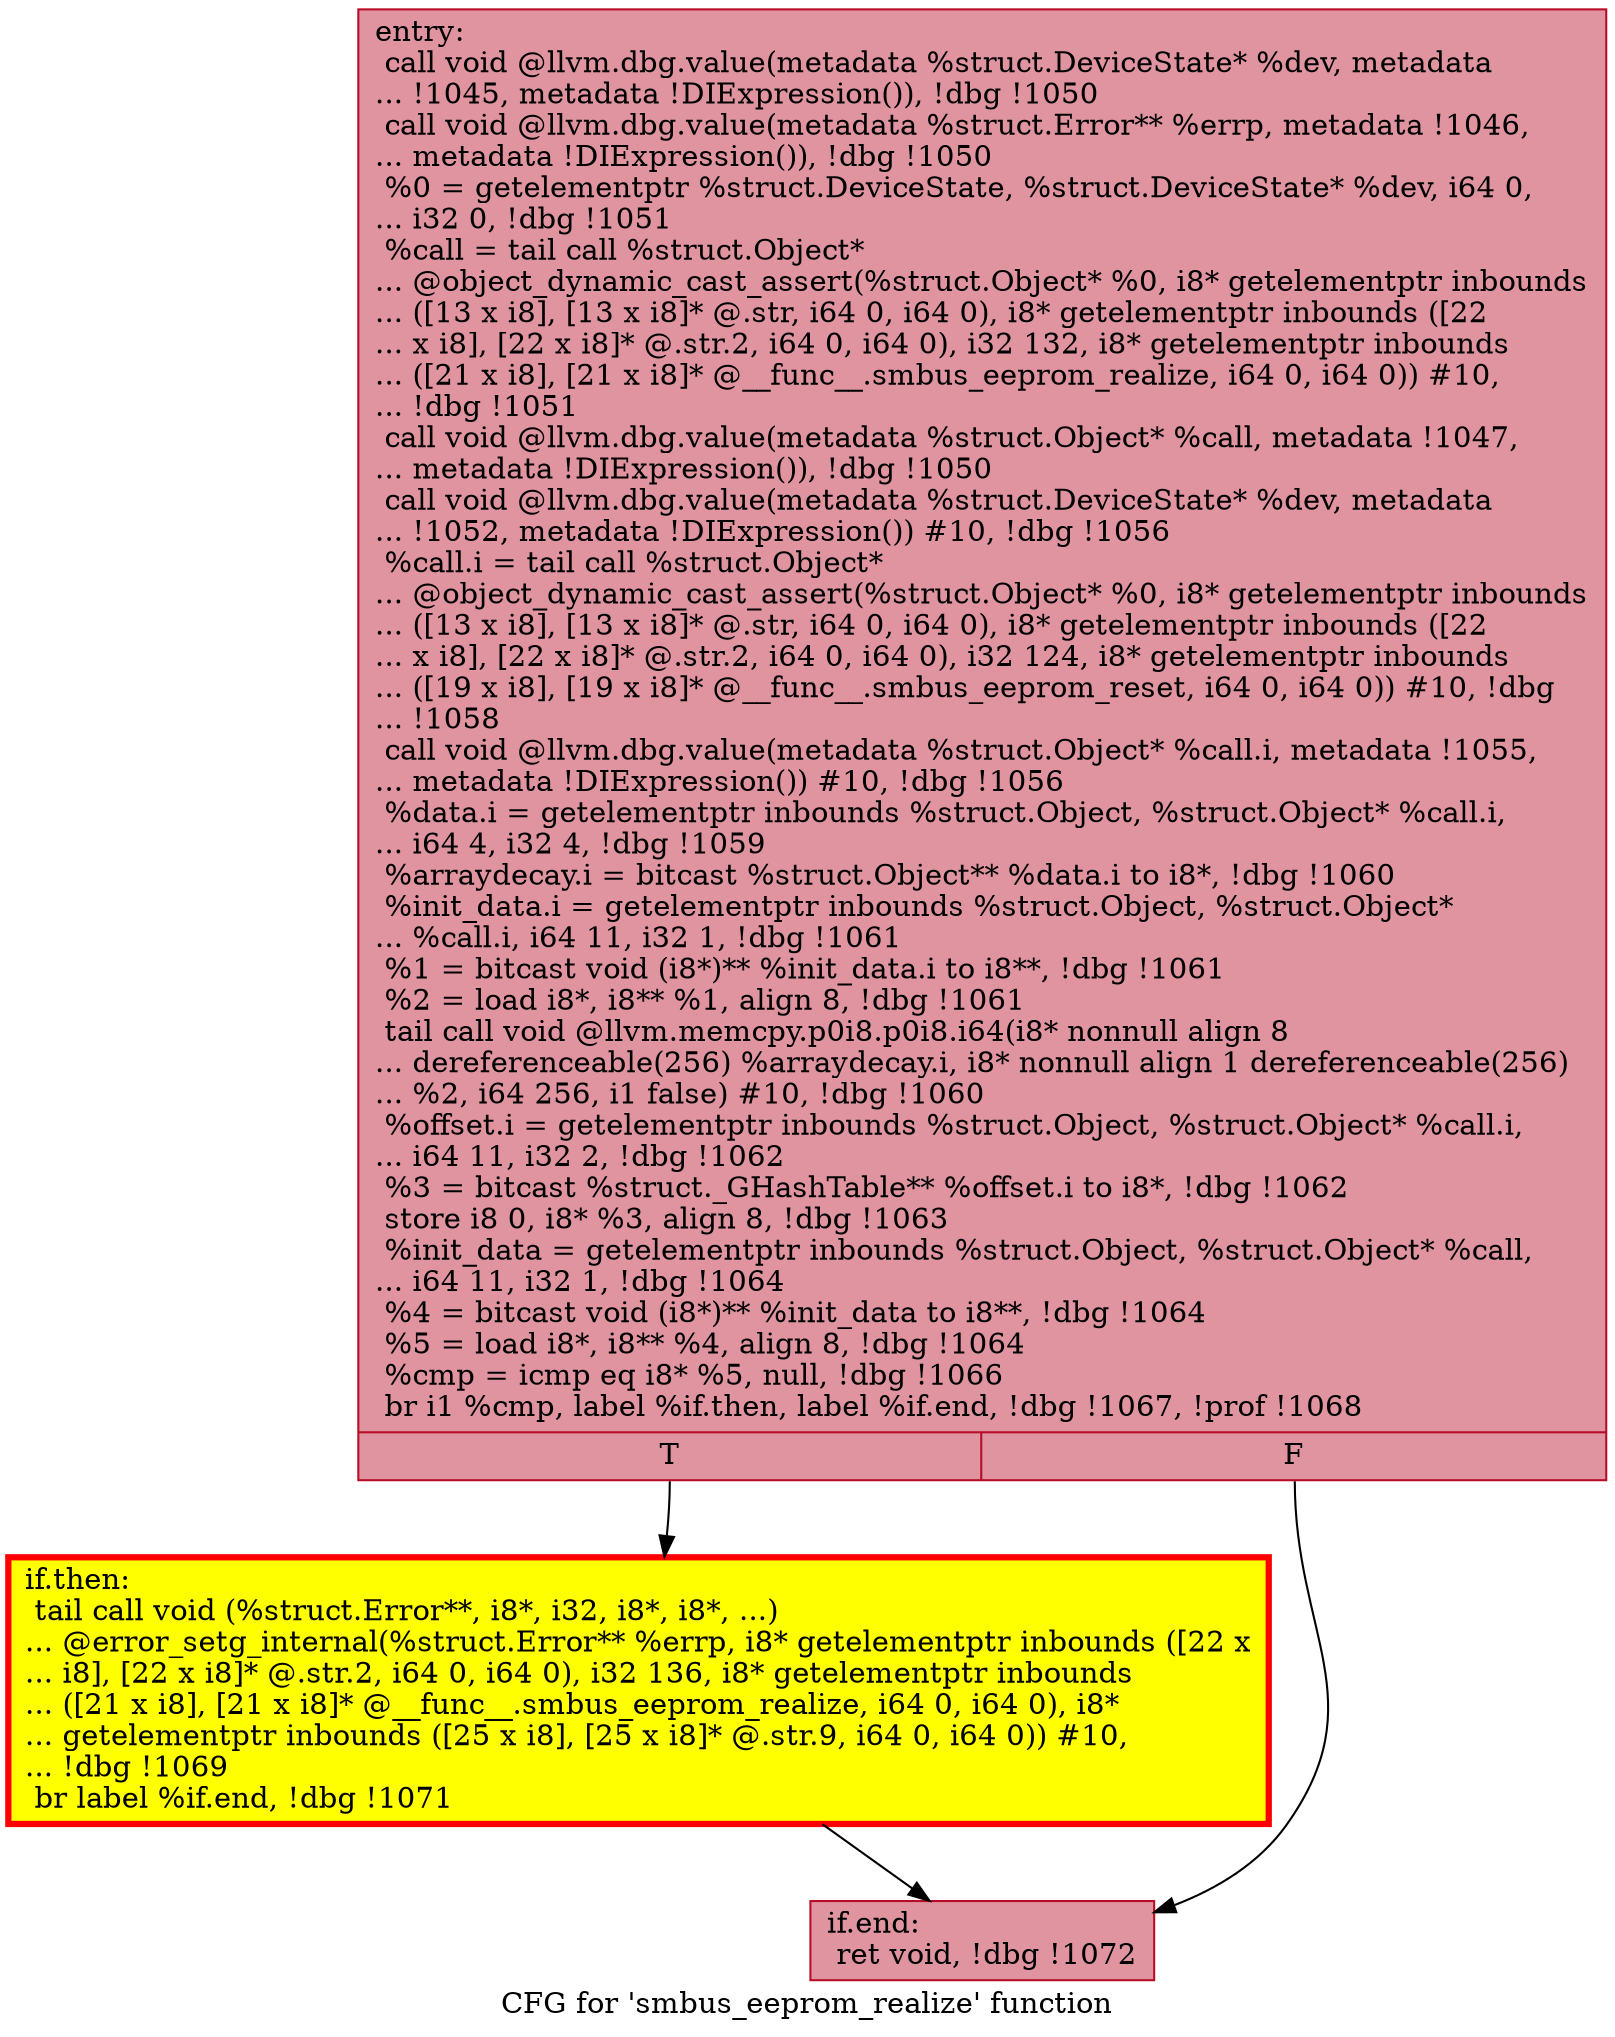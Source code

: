 digraph "CFG for 'smbus_eeprom_realize' function" {
	label="CFG for 'smbus_eeprom_realize' function";

	Node0x557784585160 [shape=record,color="#b70d28ff", style=filled, fillcolor="#b70d2870",label="{entry:\l  call void @llvm.dbg.value(metadata %struct.DeviceState* %dev, metadata\l... !1045, metadata !DIExpression()), !dbg !1050\l  call void @llvm.dbg.value(metadata %struct.Error** %errp, metadata !1046,\l... metadata !DIExpression()), !dbg !1050\l  %0 = getelementptr %struct.DeviceState, %struct.DeviceState* %dev, i64 0,\l... i32 0, !dbg !1051\l  %call = tail call %struct.Object*\l... @object_dynamic_cast_assert(%struct.Object* %0, i8* getelementptr inbounds\l... ([13 x i8], [13 x i8]* @.str, i64 0, i64 0), i8* getelementptr inbounds ([22\l... x i8], [22 x i8]* @.str.2, i64 0, i64 0), i32 132, i8* getelementptr inbounds\l... ([21 x i8], [21 x i8]* @__func__.smbus_eeprom_realize, i64 0, i64 0)) #10,\l... !dbg !1051\l  call void @llvm.dbg.value(metadata %struct.Object* %call, metadata !1047,\l... metadata !DIExpression()), !dbg !1050\l  call void @llvm.dbg.value(metadata %struct.DeviceState* %dev, metadata\l... !1052, metadata !DIExpression()) #10, !dbg !1056\l  %call.i = tail call %struct.Object*\l... @object_dynamic_cast_assert(%struct.Object* %0, i8* getelementptr inbounds\l... ([13 x i8], [13 x i8]* @.str, i64 0, i64 0), i8* getelementptr inbounds ([22\l... x i8], [22 x i8]* @.str.2, i64 0, i64 0), i32 124, i8* getelementptr inbounds\l... ([19 x i8], [19 x i8]* @__func__.smbus_eeprom_reset, i64 0, i64 0)) #10, !dbg\l... !1058\l  call void @llvm.dbg.value(metadata %struct.Object* %call.i, metadata !1055,\l... metadata !DIExpression()) #10, !dbg !1056\l  %data.i = getelementptr inbounds %struct.Object, %struct.Object* %call.i,\l... i64 4, i32 4, !dbg !1059\l  %arraydecay.i = bitcast %struct.Object** %data.i to i8*, !dbg !1060\l  %init_data.i = getelementptr inbounds %struct.Object, %struct.Object*\l... %call.i, i64 11, i32 1, !dbg !1061\l  %1 = bitcast void (i8*)** %init_data.i to i8**, !dbg !1061\l  %2 = load i8*, i8** %1, align 8, !dbg !1061\l  tail call void @llvm.memcpy.p0i8.p0i8.i64(i8* nonnull align 8\l... dereferenceable(256) %arraydecay.i, i8* nonnull align 1 dereferenceable(256)\l... %2, i64 256, i1 false) #10, !dbg !1060\l  %offset.i = getelementptr inbounds %struct.Object, %struct.Object* %call.i,\l... i64 11, i32 2, !dbg !1062\l  %3 = bitcast %struct._GHashTable** %offset.i to i8*, !dbg !1062\l  store i8 0, i8* %3, align 8, !dbg !1063\l  %init_data = getelementptr inbounds %struct.Object, %struct.Object* %call,\l... i64 11, i32 1, !dbg !1064\l  %4 = bitcast void (i8*)** %init_data to i8**, !dbg !1064\l  %5 = load i8*, i8** %4, align 8, !dbg !1064\l  %cmp = icmp eq i8* %5, null, !dbg !1066\l  br i1 %cmp, label %if.then, label %if.end, !dbg !1067, !prof !1068\l|{<s0>T|<s1>F}}"];
	Node0x557784585160:s0 -> Node0x5577845d7ef0;
	Node0x557784585160:s1 -> Node0x55778460fc80;
	Node0x5577845d7ef0 [shape=record,penwidth=3.0, style="filled", color="red", fillcolor="yellow",label="{if.then:                                          \l  tail call void (%struct.Error**, i8*, i32, i8*, i8*, ...)\l... @error_setg_internal(%struct.Error** %errp, i8* getelementptr inbounds ([22 x\l... i8], [22 x i8]* @.str.2, i64 0, i64 0), i32 136, i8* getelementptr inbounds\l... ([21 x i8], [21 x i8]* @__func__.smbus_eeprom_realize, i64 0, i64 0), i8*\l... getelementptr inbounds ([25 x i8], [25 x i8]* @.str.9, i64 0, i64 0)) #10,\l... !dbg !1069\l  br label %if.end, !dbg !1071\l}"];
	Node0x5577845d7ef0 -> Node0x55778460fc80;
	Node0x55778460fc80 [shape=record,color="#b70d28ff", style=filled, fillcolor="#b70d2870",label="{if.end:                                           \l  ret void, !dbg !1072\l}"];
}
